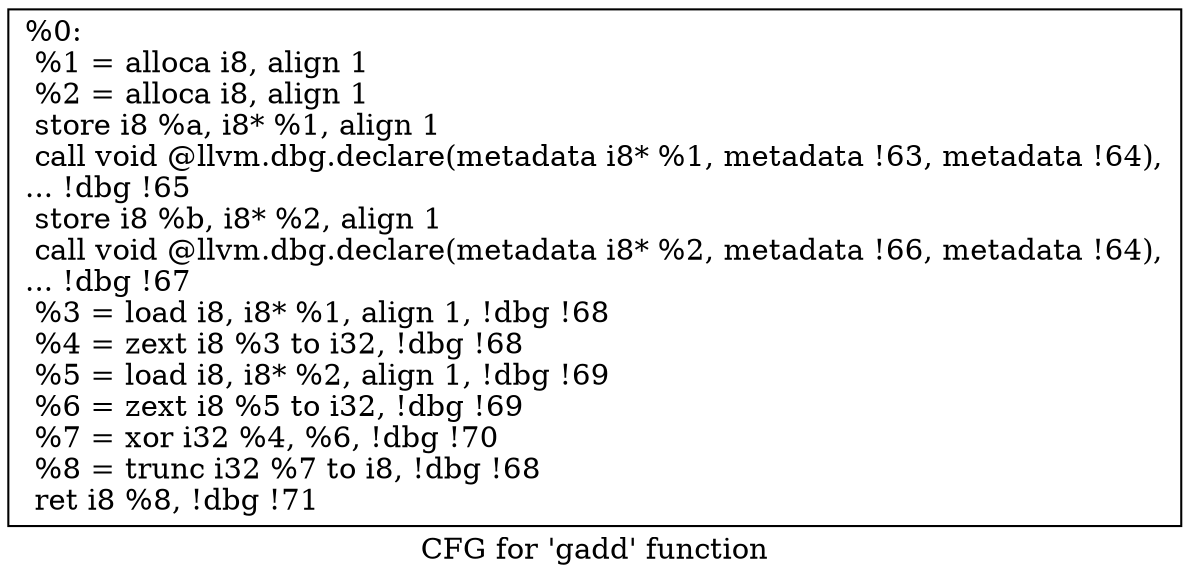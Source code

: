 digraph "CFG for 'gadd' function" {
	label="CFG for 'gadd' function";

	Node0x55ce62815380 [shape=record,label="{%0:\l  %1 = alloca i8, align 1\l  %2 = alloca i8, align 1\l  store i8 %a, i8* %1, align 1\l  call void @llvm.dbg.declare(metadata i8* %1, metadata !63, metadata !64),\l... !dbg !65\l  store i8 %b, i8* %2, align 1\l  call void @llvm.dbg.declare(metadata i8* %2, metadata !66, metadata !64),\l... !dbg !67\l  %3 = load i8, i8* %1, align 1, !dbg !68\l  %4 = zext i8 %3 to i32, !dbg !68\l  %5 = load i8, i8* %2, align 1, !dbg !69\l  %6 = zext i8 %5 to i32, !dbg !69\l  %7 = xor i32 %4, %6, !dbg !70\l  %8 = trunc i32 %7 to i8, !dbg !68\l  ret i8 %8, !dbg !71\l}"];
}

